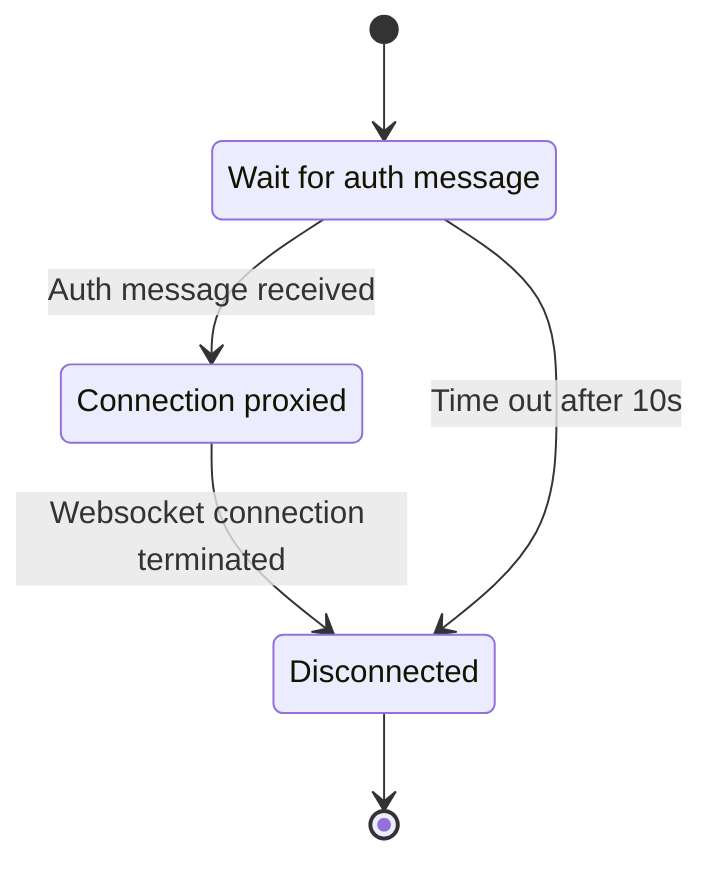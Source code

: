 stateDiagram-v2
    state "Wait for auth message" as wait
    state "Connection proxied" as proxied
    state "Disconnected" as disconnected

    [*] --> wait
    wait --> proxied: Auth message received
    proxied --> disconnected: Websocket connection terminated
    wait --> disconnected: Time out after 10s
    disconnected --> [*]
